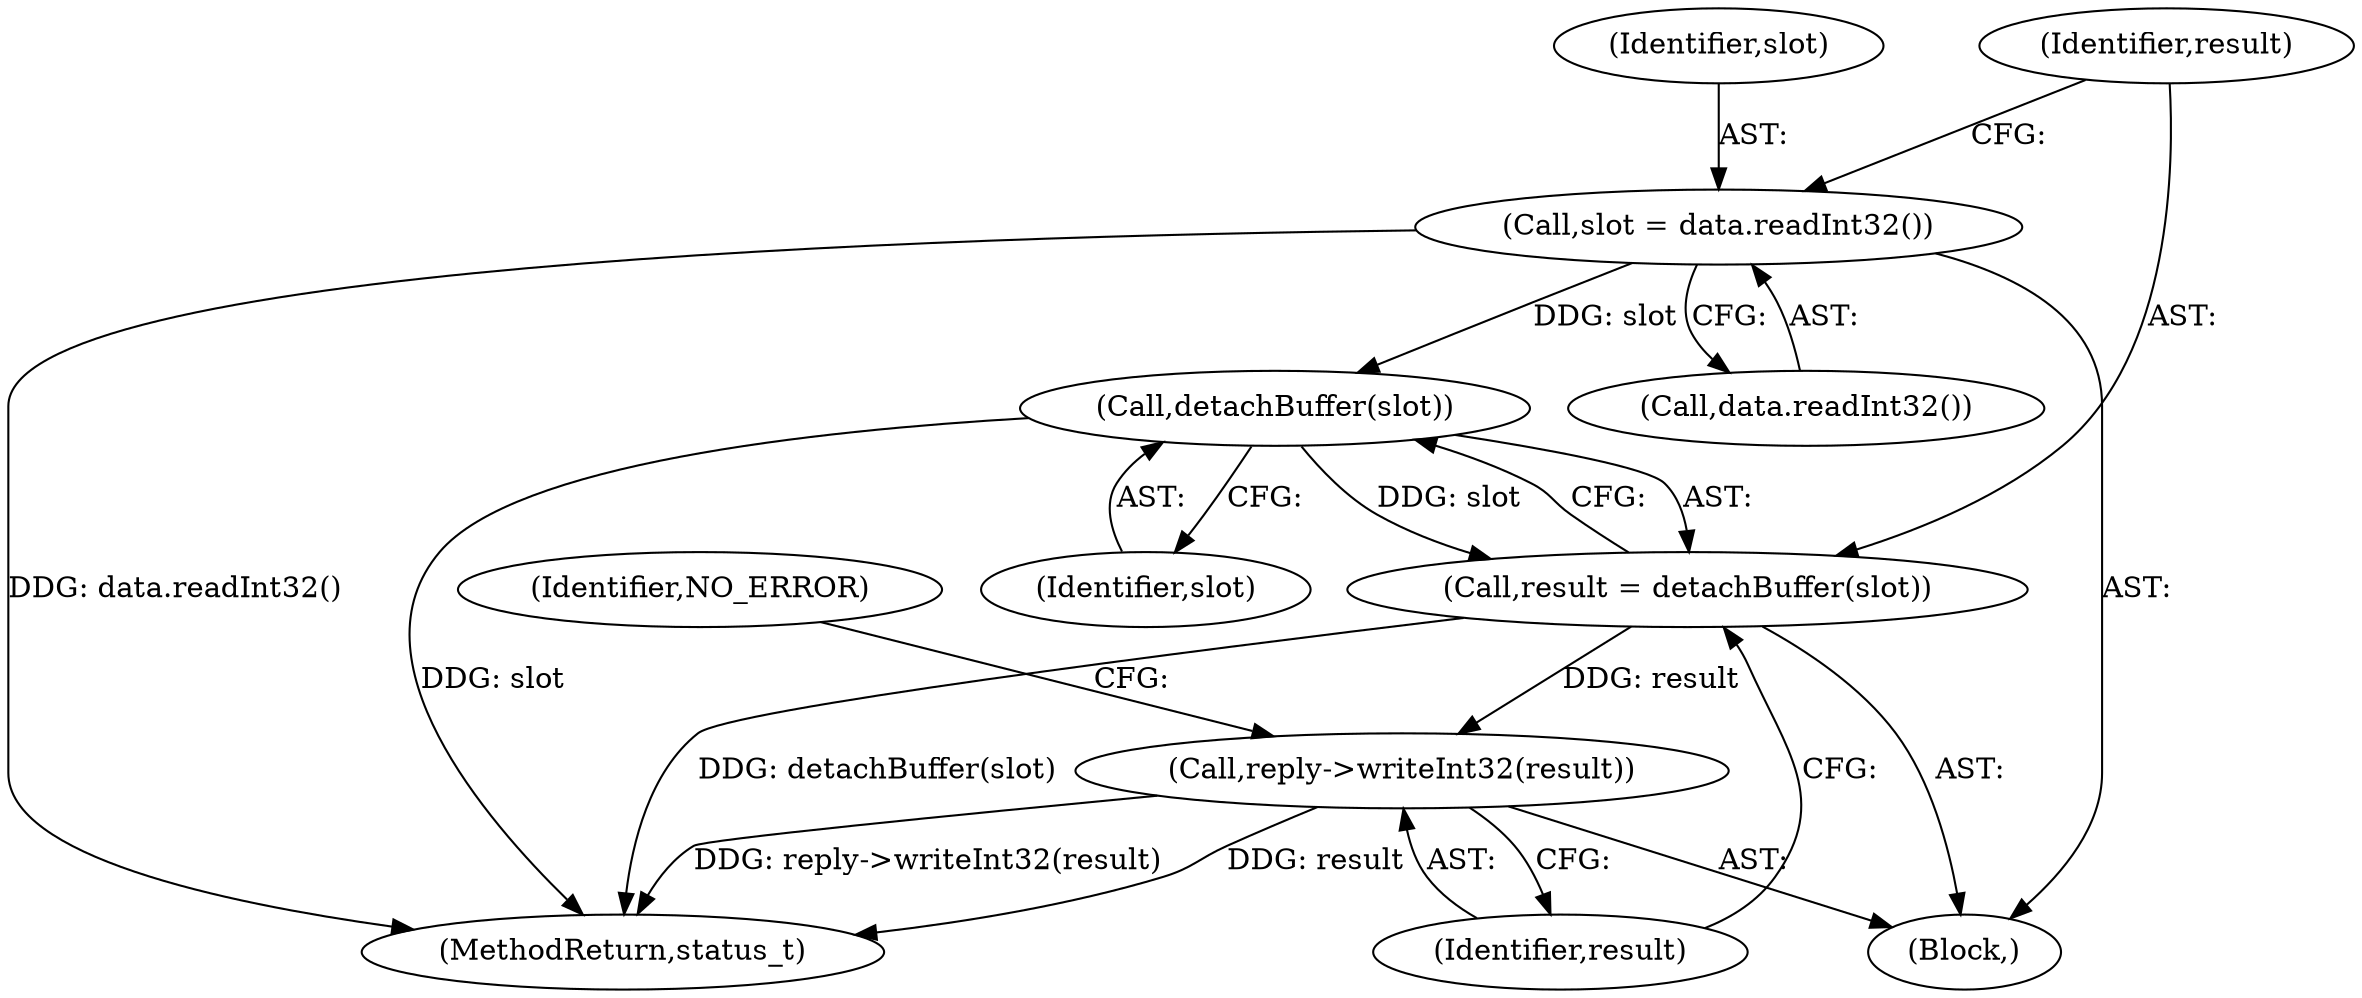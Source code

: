 digraph "0_Android_a30d7d90c4f718e46fb41a99b3d52800e1011b73@API" {
"1000152" [label="(Call,slot = data.readInt32())"];
"1000158" [label="(Call,detachBuffer(slot))"];
"1000156" [label="(Call,result = detachBuffer(slot))"];
"1000160" [label="(Call,reply->writeInt32(result))"];
"1000159" [label="(Identifier,slot)"];
"1000160" [label="(Call,reply->writeInt32(result))"];
"1000156" [label="(Call,result = detachBuffer(slot))"];
"1000153" [label="(Identifier,slot)"];
"1000152" [label="(Call,slot = data.readInt32())"];
"1000515" [label="(MethodReturn,status_t)"];
"1000163" [label="(Identifier,NO_ERROR)"];
"1000146" [label="(Block,)"];
"1000154" [label="(Call,data.readInt32())"];
"1000158" [label="(Call,detachBuffer(slot))"];
"1000157" [label="(Identifier,result)"];
"1000161" [label="(Identifier,result)"];
"1000152" -> "1000146"  [label="AST: "];
"1000152" -> "1000154"  [label="CFG: "];
"1000153" -> "1000152"  [label="AST: "];
"1000154" -> "1000152"  [label="AST: "];
"1000157" -> "1000152"  [label="CFG: "];
"1000152" -> "1000515"  [label="DDG: data.readInt32()"];
"1000152" -> "1000158"  [label="DDG: slot"];
"1000158" -> "1000156"  [label="AST: "];
"1000158" -> "1000159"  [label="CFG: "];
"1000159" -> "1000158"  [label="AST: "];
"1000156" -> "1000158"  [label="CFG: "];
"1000158" -> "1000515"  [label="DDG: slot"];
"1000158" -> "1000156"  [label="DDG: slot"];
"1000156" -> "1000146"  [label="AST: "];
"1000157" -> "1000156"  [label="AST: "];
"1000161" -> "1000156"  [label="CFG: "];
"1000156" -> "1000515"  [label="DDG: detachBuffer(slot)"];
"1000156" -> "1000160"  [label="DDG: result"];
"1000160" -> "1000146"  [label="AST: "];
"1000160" -> "1000161"  [label="CFG: "];
"1000161" -> "1000160"  [label="AST: "];
"1000163" -> "1000160"  [label="CFG: "];
"1000160" -> "1000515"  [label="DDG: reply->writeInt32(result)"];
"1000160" -> "1000515"  [label="DDG: result"];
}
